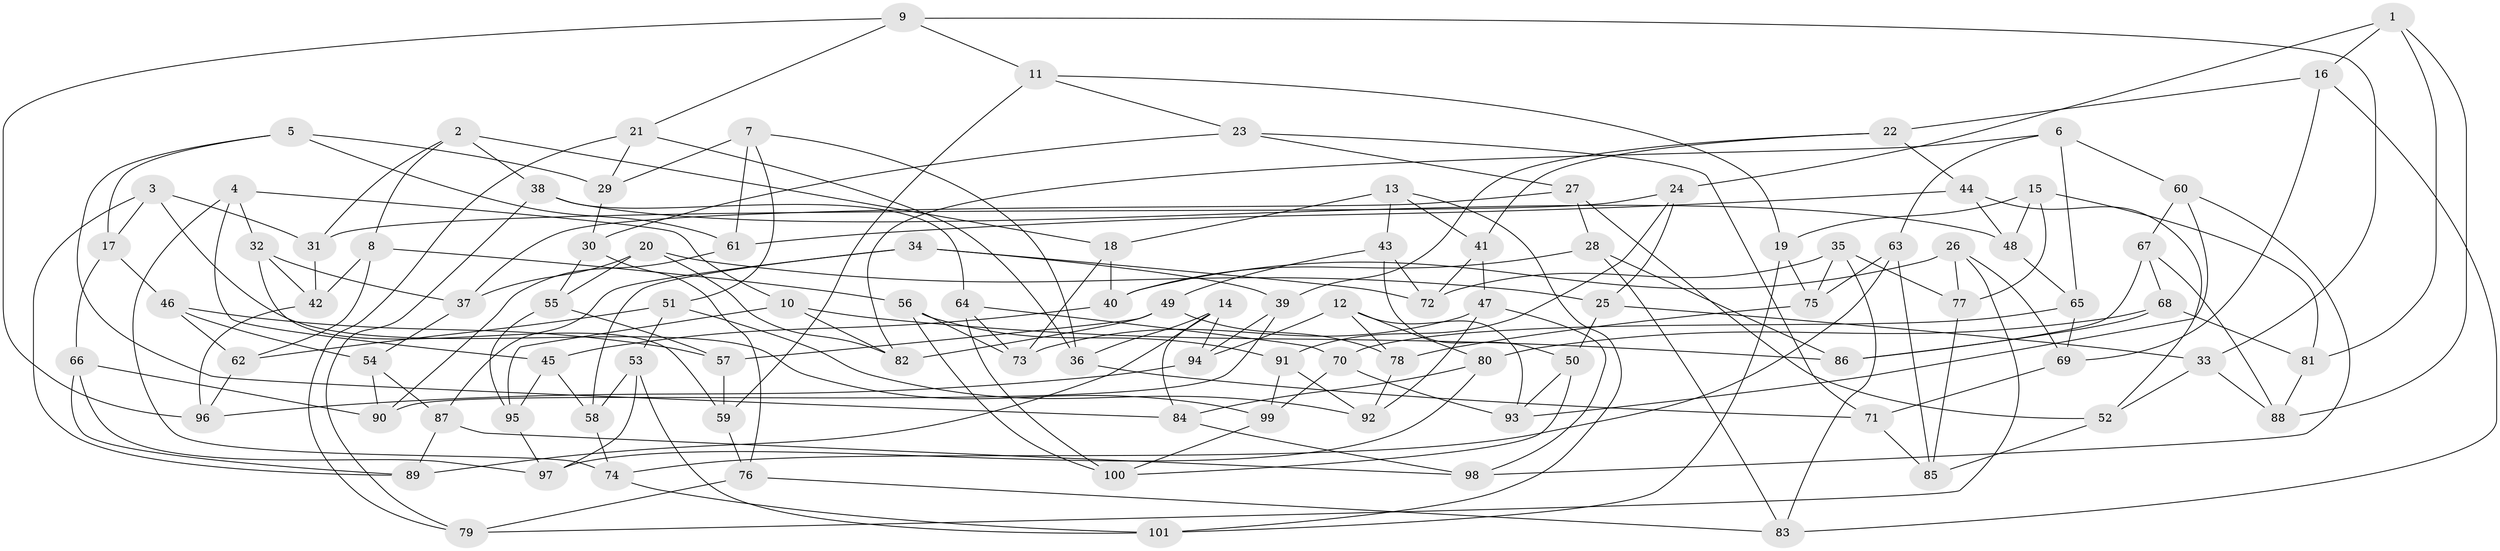 // Generated by graph-tools (version 1.1) at 2025/50/03/09/25 03:50:55]
// undirected, 101 vertices, 202 edges
graph export_dot {
graph [start="1"]
  node [color=gray90,style=filled];
  1;
  2;
  3;
  4;
  5;
  6;
  7;
  8;
  9;
  10;
  11;
  12;
  13;
  14;
  15;
  16;
  17;
  18;
  19;
  20;
  21;
  22;
  23;
  24;
  25;
  26;
  27;
  28;
  29;
  30;
  31;
  32;
  33;
  34;
  35;
  36;
  37;
  38;
  39;
  40;
  41;
  42;
  43;
  44;
  45;
  46;
  47;
  48;
  49;
  50;
  51;
  52;
  53;
  54;
  55;
  56;
  57;
  58;
  59;
  60;
  61;
  62;
  63;
  64;
  65;
  66;
  67;
  68;
  69;
  70;
  71;
  72;
  73;
  74;
  75;
  76;
  77;
  78;
  79;
  80;
  81;
  82;
  83;
  84;
  85;
  86;
  87;
  88;
  89;
  90;
  91;
  92;
  93;
  94;
  95;
  96;
  97;
  98;
  99;
  100;
  101;
  1 -- 88;
  1 -- 24;
  1 -- 81;
  1 -- 16;
  2 -- 31;
  2 -- 18;
  2 -- 38;
  2 -- 8;
  3 -- 99;
  3 -- 17;
  3 -- 89;
  3 -- 31;
  4 -- 32;
  4 -- 74;
  4 -- 10;
  4 -- 45;
  5 -- 17;
  5 -- 84;
  5 -- 29;
  5 -- 61;
  6 -- 65;
  6 -- 60;
  6 -- 63;
  6 -- 82;
  7 -- 29;
  7 -- 61;
  7 -- 51;
  7 -- 36;
  8 -- 62;
  8 -- 56;
  8 -- 42;
  9 -- 11;
  9 -- 96;
  9 -- 21;
  9 -- 33;
  10 -- 82;
  10 -- 86;
  10 -- 95;
  11 -- 59;
  11 -- 19;
  11 -- 23;
  12 -- 93;
  12 -- 94;
  12 -- 80;
  12 -- 78;
  13 -- 101;
  13 -- 43;
  13 -- 18;
  13 -- 41;
  14 -- 94;
  14 -- 89;
  14 -- 36;
  14 -- 84;
  15 -- 19;
  15 -- 48;
  15 -- 77;
  15 -- 81;
  16 -- 69;
  16 -- 22;
  16 -- 83;
  17 -- 66;
  17 -- 46;
  18 -- 40;
  18 -- 73;
  19 -- 75;
  19 -- 101;
  20 -- 82;
  20 -- 55;
  20 -- 37;
  20 -- 25;
  21 -- 29;
  21 -- 79;
  21 -- 36;
  22 -- 44;
  22 -- 39;
  22 -- 41;
  23 -- 27;
  23 -- 71;
  23 -- 30;
  24 -- 91;
  24 -- 31;
  24 -- 25;
  25 -- 33;
  25 -- 50;
  26 -- 40;
  26 -- 69;
  26 -- 77;
  26 -- 79;
  27 -- 37;
  27 -- 52;
  27 -- 28;
  28 -- 86;
  28 -- 40;
  28 -- 83;
  29 -- 30;
  30 -- 55;
  30 -- 76;
  31 -- 42;
  32 -- 37;
  32 -- 42;
  32 -- 59;
  33 -- 88;
  33 -- 52;
  34 -- 72;
  34 -- 87;
  34 -- 58;
  34 -- 39;
  35 -- 75;
  35 -- 72;
  35 -- 83;
  35 -- 77;
  36 -- 71;
  37 -- 54;
  38 -- 48;
  38 -- 79;
  38 -- 64;
  39 -- 94;
  39 -- 90;
  40 -- 45;
  41 -- 72;
  41 -- 47;
  42 -- 96;
  43 -- 49;
  43 -- 50;
  43 -- 72;
  44 -- 48;
  44 -- 61;
  44 -- 52;
  45 -- 58;
  45 -- 95;
  46 -- 54;
  46 -- 62;
  46 -- 57;
  47 -- 92;
  47 -- 73;
  47 -- 98;
  48 -- 65;
  49 -- 82;
  49 -- 78;
  49 -- 57;
  50 -- 100;
  50 -- 93;
  51 -- 62;
  51 -- 53;
  51 -- 92;
  52 -- 85;
  53 -- 58;
  53 -- 101;
  53 -- 97;
  54 -- 90;
  54 -- 87;
  55 -- 57;
  55 -- 95;
  56 -- 91;
  56 -- 73;
  56 -- 100;
  57 -- 59;
  58 -- 74;
  59 -- 76;
  60 -- 93;
  60 -- 67;
  60 -- 98;
  61 -- 90;
  62 -- 96;
  63 -- 75;
  63 -- 74;
  63 -- 85;
  64 -- 70;
  64 -- 73;
  64 -- 100;
  65 -- 69;
  65 -- 70;
  66 -- 89;
  66 -- 97;
  66 -- 90;
  67 -- 88;
  67 -- 68;
  67 -- 86;
  68 -- 86;
  68 -- 81;
  68 -- 80;
  69 -- 71;
  70 -- 99;
  70 -- 93;
  71 -- 85;
  74 -- 101;
  75 -- 78;
  76 -- 79;
  76 -- 83;
  77 -- 85;
  78 -- 92;
  80 -- 97;
  80 -- 84;
  81 -- 88;
  84 -- 98;
  87 -- 98;
  87 -- 89;
  91 -- 99;
  91 -- 92;
  94 -- 96;
  95 -- 97;
  99 -- 100;
}
